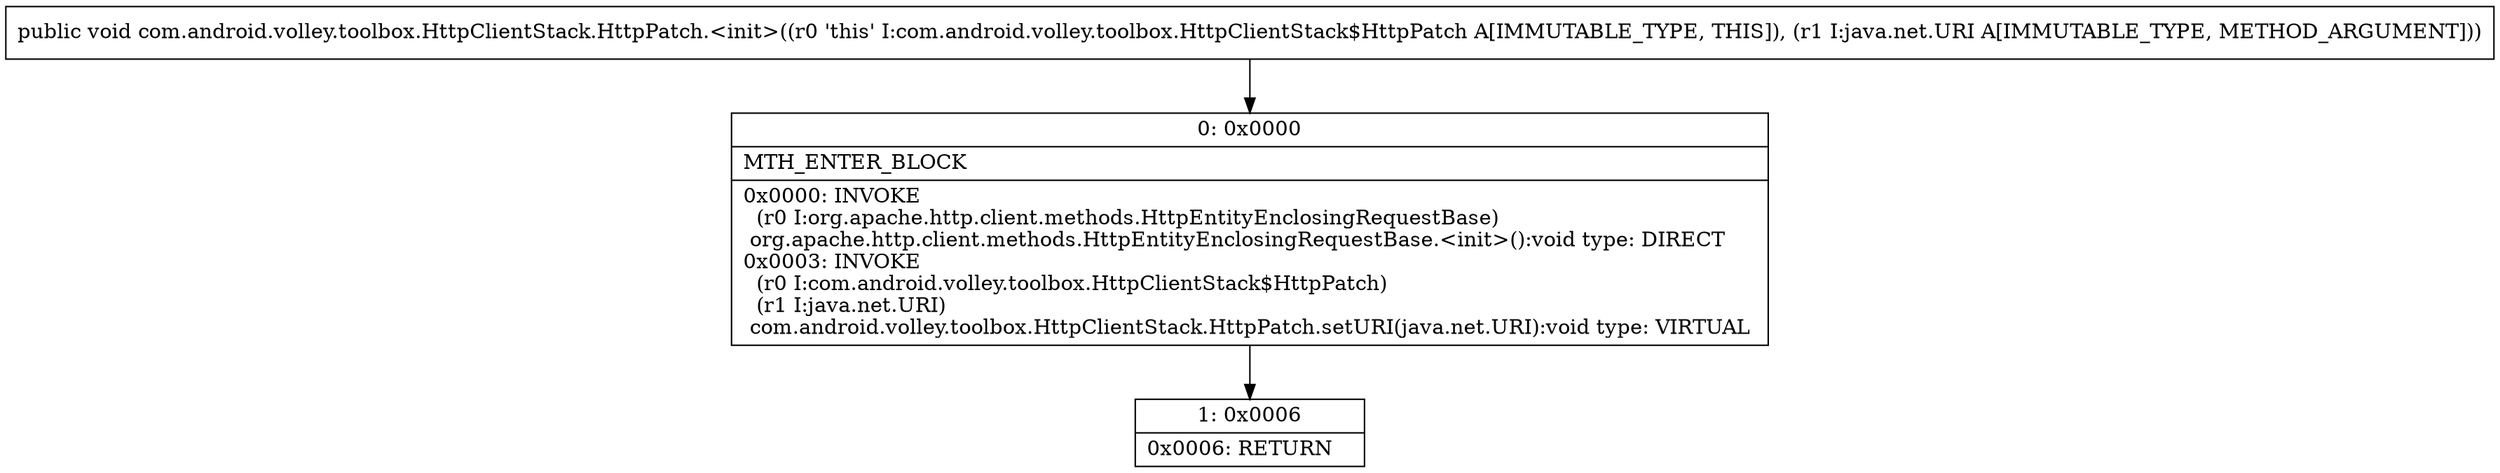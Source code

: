 digraph "CFG forcom.android.volley.toolbox.HttpClientStack.HttpPatch.\<init\>(Ljava\/net\/URI;)V" {
Node_0 [shape=record,label="{0\:\ 0x0000|MTH_ENTER_BLOCK\l|0x0000: INVOKE  \l  (r0 I:org.apache.http.client.methods.HttpEntityEnclosingRequestBase)\l org.apache.http.client.methods.HttpEntityEnclosingRequestBase.\<init\>():void type: DIRECT \l0x0003: INVOKE  \l  (r0 I:com.android.volley.toolbox.HttpClientStack$HttpPatch)\l  (r1 I:java.net.URI)\l com.android.volley.toolbox.HttpClientStack.HttpPatch.setURI(java.net.URI):void type: VIRTUAL \l}"];
Node_1 [shape=record,label="{1\:\ 0x0006|0x0006: RETURN   \l}"];
MethodNode[shape=record,label="{public void com.android.volley.toolbox.HttpClientStack.HttpPatch.\<init\>((r0 'this' I:com.android.volley.toolbox.HttpClientStack$HttpPatch A[IMMUTABLE_TYPE, THIS]), (r1 I:java.net.URI A[IMMUTABLE_TYPE, METHOD_ARGUMENT])) }"];
MethodNode -> Node_0;
Node_0 -> Node_1;
}

